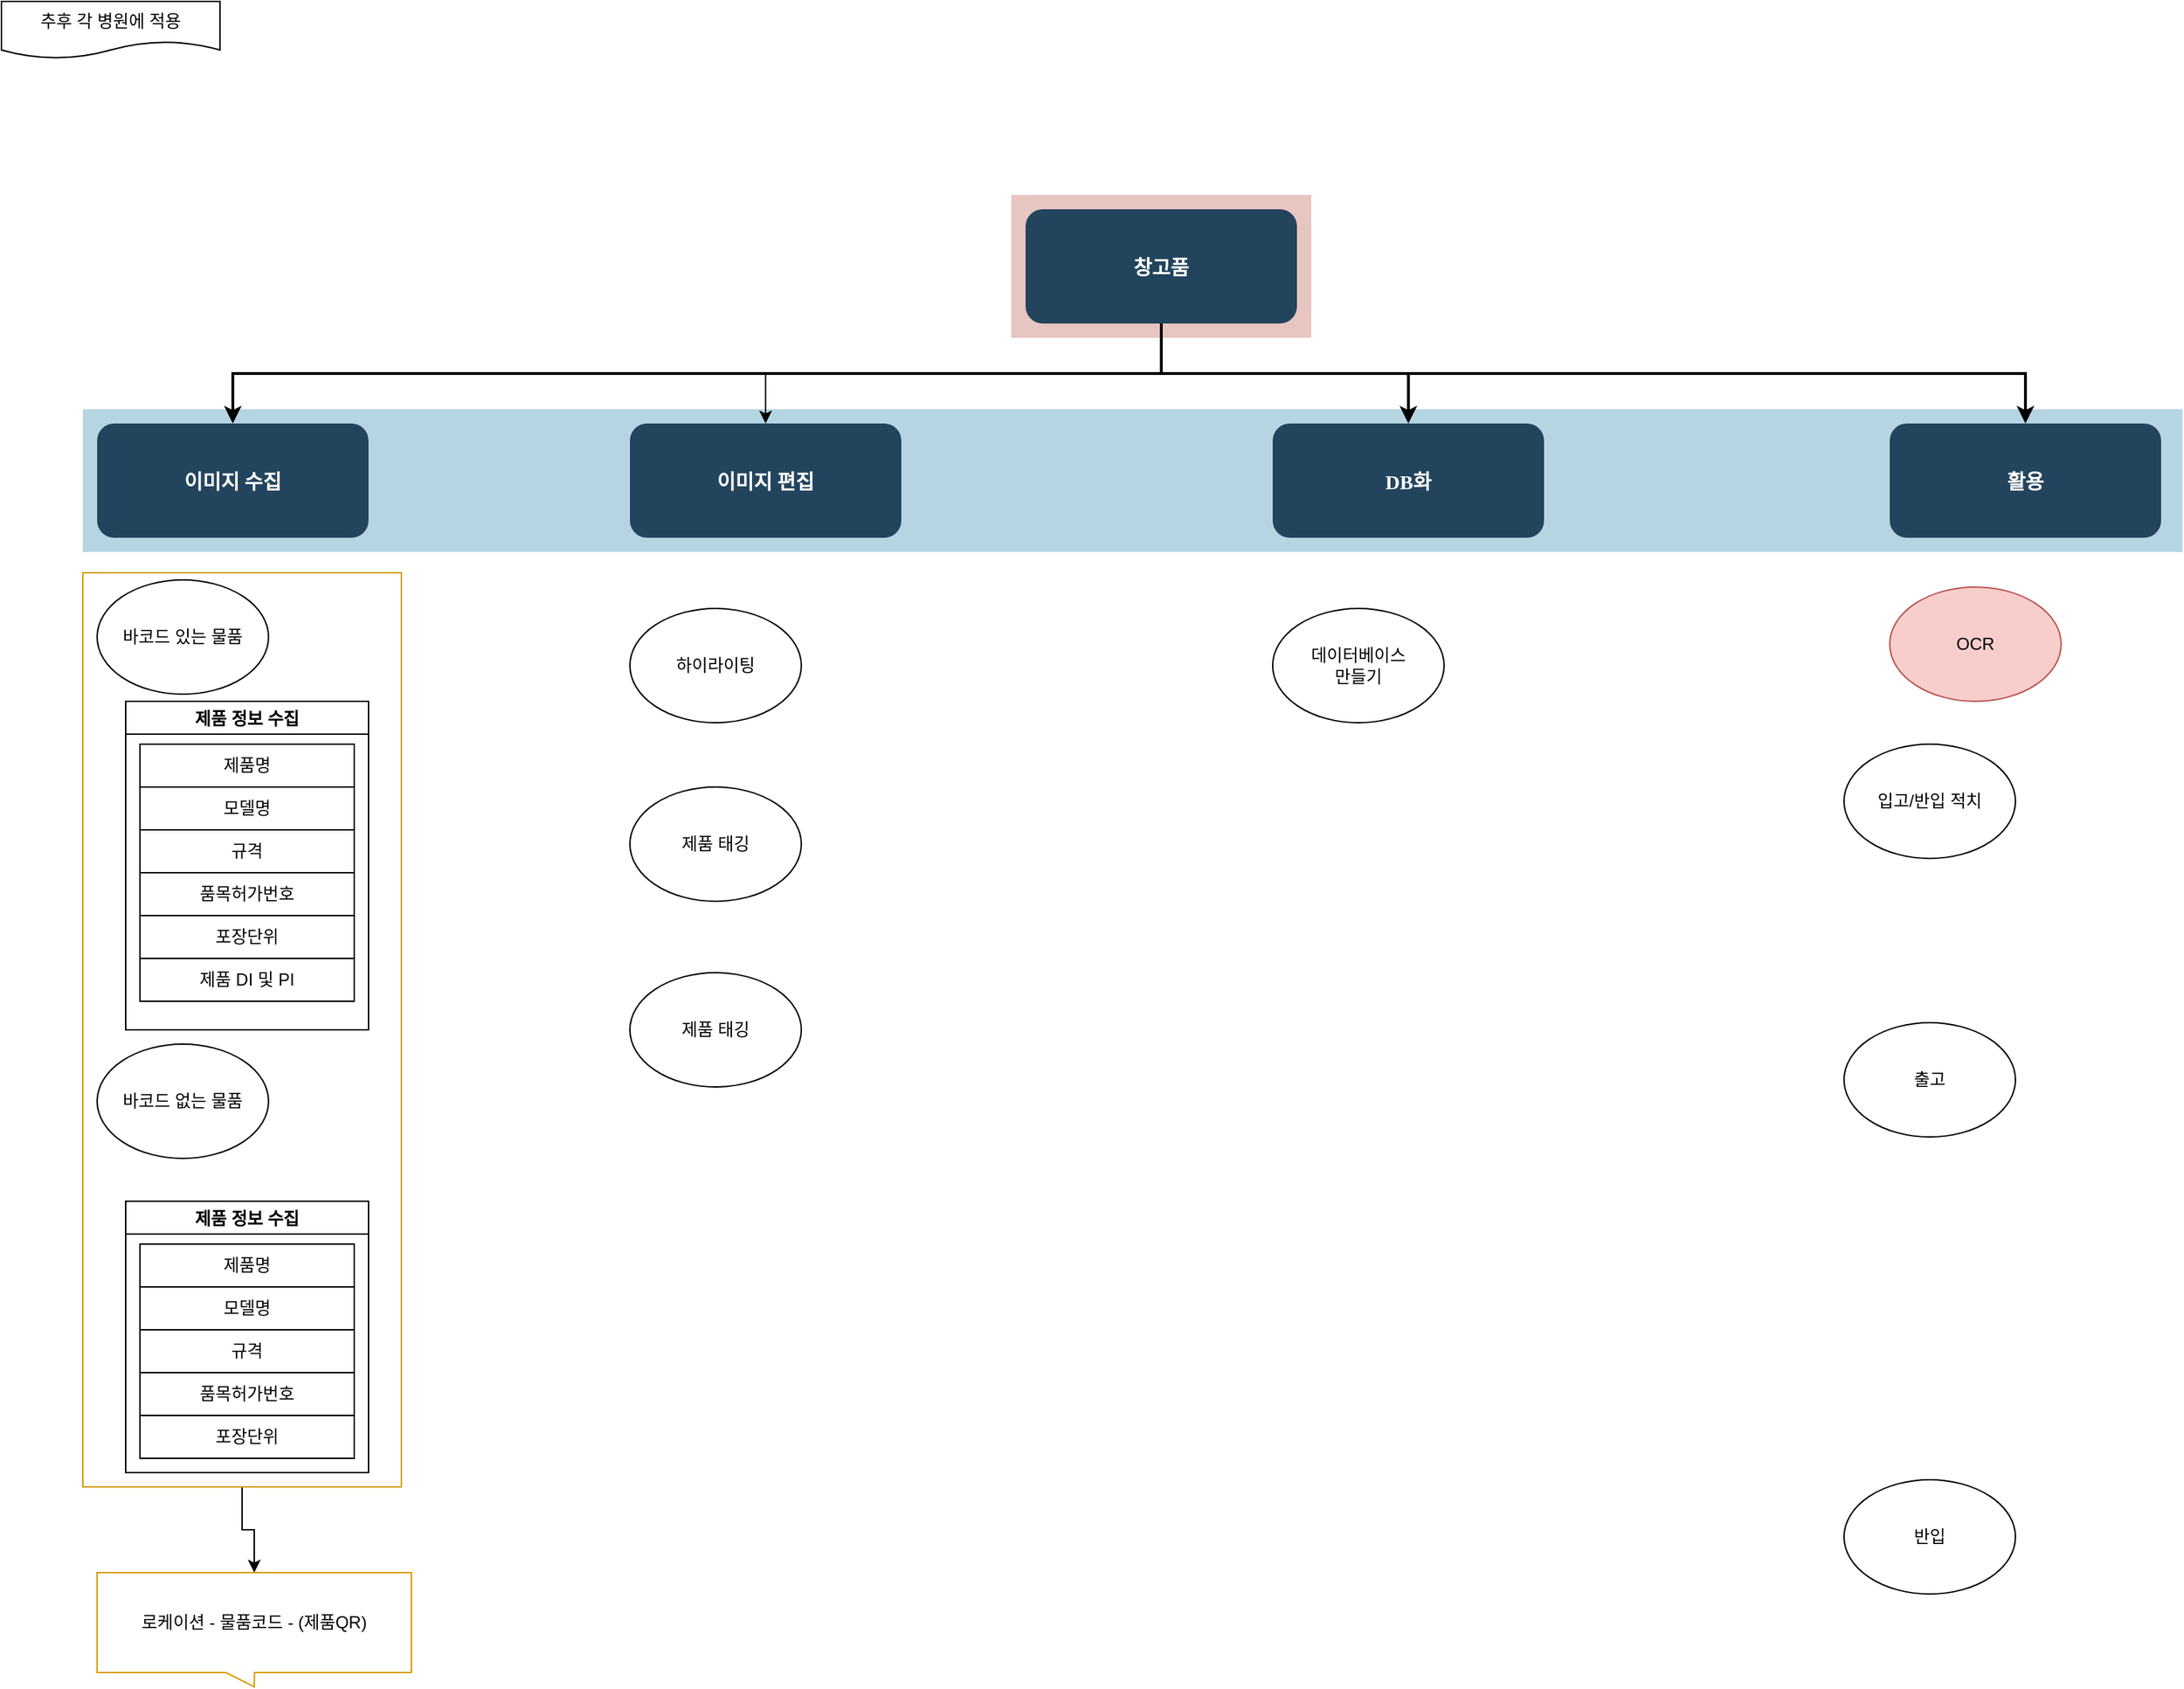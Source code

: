 <mxfile version="14.8.0" type="github">
  <diagram name="Page-1" id="2c0d36ab-eaac-3732-788b-9136903baeff">
    <mxGraphModel dx="1673" dy="829" grid="1" gridSize="10" guides="1" tooltips="1" connect="1" arrows="1" fold="1" page="1" pageScale="1.5" pageWidth="1169" pageHeight="827" background="none" math="0" shadow="0">
      <root>
        <mxCell id="0" />
        <mxCell id="1" parent="0" />
        <mxCell id="123" value="" style="fillColor=#AE4132;strokeColor=none;opacity=30;" parent="1" vertex="1">
          <mxGeometry x="747" y="175.5" width="210" height="100.0" as="geometry" />
        </mxCell>
        <mxCell id="122" value="" style="fillColor=#10739E;strokeColor=none;opacity=30;" parent="1" vertex="1">
          <mxGeometry x="97" y="325.5" width="1470" height="100.0" as="geometry" />
        </mxCell>
        <mxCell id="2" value="창고품" style="rounded=1;fillColor=#23445D;gradientColor=none;strokeColor=none;fontColor=#FFFFFF;fontStyle=1;fontFamily=Tahoma;fontSize=14" parent="1" vertex="1">
          <mxGeometry x="757" y="185.5" width="190" height="80" as="geometry" />
        </mxCell>
        <mxCell id="4" value="활용" style="rounded=1;fillColor=#23445D;gradientColor=none;strokeColor=none;fontColor=#FFFFFF;fontStyle=1;fontFamily=Tahoma;fontSize=14" parent="1" vertex="1">
          <mxGeometry x="1362.0" y="335.5" width="190" height="80" as="geometry" />
        </mxCell>
        <mxCell id="9" value="" style="edgeStyle=elbowEdgeStyle;elbow=vertical;strokeWidth=2;rounded=0" parent="1" source="2" target="4" edge="1">
          <mxGeometry x="337" y="215.5" width="100" height="100" as="geometry">
            <mxPoint x="337" y="315.5" as="sourcePoint" />
            <mxPoint x="437" y="215.5" as="targetPoint" />
          </mxGeometry>
        </mxCell>
        <mxCell id="12" value="DB화" style="rounded=1;fillColor=#23445D;gradientColor=none;strokeColor=none;fontColor=#FFFFFF;fontStyle=1;fontFamily=Tahoma;fontSize=14" parent="1" vertex="1">
          <mxGeometry x="930.0" y="335.5" width="190" height="80" as="geometry" />
        </mxCell>
        <mxCell id="13" value="이미지 수집" style="rounded=1;fillColor=#23445D;gradientColor=none;strokeColor=none;fontColor=#FFFFFF;fontStyle=1;fontFamily=Tahoma;fontSize=14" parent="1" vertex="1">
          <mxGeometry x="107" y="335.5" width="190" height="80" as="geometry" />
        </mxCell>
        <mxCell id="59" value="" style="edgeStyle=elbowEdgeStyle;elbow=vertical;strokeWidth=2;rounded=0" parent="1" source="2" target="12" edge="1">
          <mxGeometry x="347" y="225.5" width="100" height="100" as="geometry">
            <mxPoint x="862.0" y="275.5" as="sourcePoint" />
            <mxPoint x="1467.0" y="345.5" as="targetPoint" />
          </mxGeometry>
        </mxCell>
        <mxCell id="61" value="" style="edgeStyle=elbowEdgeStyle;elbow=vertical;strokeWidth=2;rounded=0" parent="1" source="2" target="13" edge="1">
          <mxGeometry x="-23" y="135.5" width="100" height="100" as="geometry">
            <mxPoint x="-23" y="235.5" as="sourcePoint" />
            <mxPoint x="77" y="135.5" as="targetPoint" />
          </mxGeometry>
        </mxCell>
        <mxCell id="otnFeGUagMU2zySuc4kF-125" style="edgeStyle=orthogonalEdgeStyle;rounded=0;orthogonalLoop=1;jettySize=auto;html=1;entryX=0.5;entryY=0;entryDx=0;entryDy=0;" edge="1" parent="1" target="otnFeGUagMU2zySuc4kF-123">
          <mxGeometry relative="1" as="geometry">
            <mxPoint x="575" y="300" as="targetPoint" />
            <mxPoint x="575" y="300" as="sourcePoint" />
          </mxGeometry>
        </mxCell>
        <mxCell id="otnFeGUagMU2zySuc4kF-123" value="이미지 편집" style="rounded=1;fillColor=#23445D;gradientColor=none;strokeColor=none;fontColor=#FFFFFF;fontStyle=1;fontFamily=Tahoma;fontSize=14" vertex="1" parent="1">
          <mxGeometry x="480.0" y="335.5" width="190" height="80" as="geometry" />
        </mxCell>
        <mxCell id="otnFeGUagMU2zySuc4kF-126" value="입고/반입 적치" style="ellipse;whiteSpace=wrap;html=1;" vertex="1" parent="1">
          <mxGeometry x="1330" y="560" width="120" height="80" as="geometry" />
        </mxCell>
        <mxCell id="otnFeGUagMU2zySuc4kF-127" value="출고" style="ellipse;whiteSpace=wrap;html=1;" vertex="1" parent="1">
          <mxGeometry x="1330" y="755" width="120" height="80" as="geometry" />
        </mxCell>
        <mxCell id="otnFeGUagMU2zySuc4kF-128" value="반입" style="ellipse;whiteSpace=wrap;html=1;" vertex="1" parent="1">
          <mxGeometry x="1330" y="1075" width="120" height="80" as="geometry" />
        </mxCell>
        <mxCell id="otnFeGUagMU2zySuc4kF-130" value="OCR" style="ellipse;whiteSpace=wrap;html=1;fillColor=#f8cecc;strokeColor=#b85450;" vertex="1" parent="1">
          <mxGeometry x="1362" y="450" width="120" height="80" as="geometry" />
        </mxCell>
        <mxCell id="otnFeGUagMU2zySuc4kF-131" value="하이라이팅" style="ellipse;whiteSpace=wrap;html=1;" vertex="1" parent="1">
          <mxGeometry x="480" y="465" width="120" height="80" as="geometry" />
        </mxCell>
        <mxCell id="otnFeGUagMU2zySuc4kF-132" value="바코드 있는 물품" style="ellipse;whiteSpace=wrap;html=1;" vertex="1" parent="1">
          <mxGeometry x="107" y="445" width="120" height="80" as="geometry" />
        </mxCell>
        <mxCell id="otnFeGUagMU2zySuc4kF-133" value="바코드 없는 물품" style="ellipse;whiteSpace=wrap;html=1;" vertex="1" parent="1">
          <mxGeometry x="107" y="770" width="120" height="80" as="geometry" />
        </mxCell>
        <mxCell id="otnFeGUagMU2zySuc4kF-134" value="추후 각 병원에 적용" style="shape=document;whiteSpace=wrap;html=1;boundedLbl=1;" vertex="1" parent="1">
          <mxGeometry x="40" y="40" width="153" height="40" as="geometry" />
        </mxCell>
        <mxCell id="otnFeGUagMU2zySuc4kF-136" value="제품 정보 수집" style="swimlane;" vertex="1" parent="1">
          <mxGeometry x="127" y="530" width="170" height="230" as="geometry">
            <mxRectangle x="120" y="560" width="110" height="23" as="alternateBounds" />
          </mxGeometry>
        </mxCell>
        <mxCell id="otnFeGUagMU2zySuc4kF-137" value="제품명" style="whiteSpace=wrap;html=1;" vertex="1" parent="otnFeGUagMU2zySuc4kF-136">
          <mxGeometry x="10" y="30" width="150" height="30" as="geometry" />
        </mxCell>
        <mxCell id="otnFeGUagMU2zySuc4kF-138" value="모델명" style="whiteSpace=wrap;html=1;" vertex="1" parent="otnFeGUagMU2zySuc4kF-136">
          <mxGeometry x="10" y="60" width="150" height="30" as="geometry" />
        </mxCell>
        <mxCell id="otnFeGUagMU2zySuc4kF-139" value="규격" style="whiteSpace=wrap;html=1;" vertex="1" parent="otnFeGUagMU2zySuc4kF-136">
          <mxGeometry x="10" y="90" width="150" height="30" as="geometry" />
        </mxCell>
        <mxCell id="otnFeGUagMU2zySuc4kF-140" value="품목허가번호" style="whiteSpace=wrap;html=1;" vertex="1" parent="otnFeGUagMU2zySuc4kF-136">
          <mxGeometry x="10" y="120" width="150" height="30" as="geometry" />
        </mxCell>
        <mxCell id="otnFeGUagMU2zySuc4kF-141" value="포장단위" style="whiteSpace=wrap;html=1;" vertex="1" parent="otnFeGUagMU2zySuc4kF-136">
          <mxGeometry x="10" y="150" width="150" height="30" as="geometry" />
        </mxCell>
        <mxCell id="otnFeGUagMU2zySuc4kF-148" value="제품 DI 및 PI" style="whiteSpace=wrap;html=1;" vertex="1" parent="otnFeGUagMU2zySuc4kF-136">
          <mxGeometry x="10" y="180" width="150" height="30" as="geometry" />
        </mxCell>
        <mxCell id="otnFeGUagMU2zySuc4kF-142" value="제품 정보 수집" style="swimlane;" vertex="1" parent="1">
          <mxGeometry x="127" y="880" width="170" height="190" as="geometry">
            <mxRectangle x="120" y="560" width="110" height="23" as="alternateBounds" />
          </mxGeometry>
        </mxCell>
        <mxCell id="otnFeGUagMU2zySuc4kF-143" value="제품명" style="whiteSpace=wrap;html=1;" vertex="1" parent="otnFeGUagMU2zySuc4kF-142">
          <mxGeometry x="10" y="30" width="150" height="30" as="geometry" />
        </mxCell>
        <mxCell id="otnFeGUagMU2zySuc4kF-144" value="모델명" style="whiteSpace=wrap;html=1;" vertex="1" parent="otnFeGUagMU2zySuc4kF-142">
          <mxGeometry x="10" y="60" width="150" height="30" as="geometry" />
        </mxCell>
        <mxCell id="otnFeGUagMU2zySuc4kF-145" value="규격" style="whiteSpace=wrap;html=1;" vertex="1" parent="otnFeGUagMU2zySuc4kF-142">
          <mxGeometry x="10" y="90" width="150" height="30" as="geometry" />
        </mxCell>
        <mxCell id="otnFeGUagMU2zySuc4kF-146" value="품목허가번호" style="whiteSpace=wrap;html=1;" vertex="1" parent="otnFeGUagMU2zySuc4kF-142">
          <mxGeometry x="10" y="120" width="150" height="30" as="geometry" />
        </mxCell>
        <mxCell id="otnFeGUagMU2zySuc4kF-147" value="포장단위" style="whiteSpace=wrap;html=1;" vertex="1" parent="otnFeGUagMU2zySuc4kF-142">
          <mxGeometry x="10" y="150" width="150" height="30" as="geometry" />
        </mxCell>
        <mxCell id="otnFeGUagMU2zySuc4kF-153" value="" style="edgeStyle=orthogonalEdgeStyle;rounded=0;orthogonalLoop=1;jettySize=auto;html=1;" edge="1" parent="1" source="otnFeGUagMU2zySuc4kF-150" target="otnFeGUagMU2zySuc4kF-152">
          <mxGeometry relative="1" as="geometry" />
        </mxCell>
        <mxCell id="otnFeGUagMU2zySuc4kF-150" value="" style="rounded=0;whiteSpace=wrap;html=1;strokeColor=#d79b00;fillColor=none;" vertex="1" parent="1">
          <mxGeometry x="97" y="440" width="223" height="640" as="geometry" />
        </mxCell>
        <mxCell id="otnFeGUagMU2zySuc4kF-152" value="로케이션 - 물품코드 - (제품QR)" style="shape=callout;rounded=0;whiteSpace=wrap;html=1;perimeter=calloutPerimeter;strokeColor=#d79b00;fillColor=none;size=10;position=0.41;" vertex="1" parent="1">
          <mxGeometry x="107" y="1140" width="220" height="80" as="geometry" />
        </mxCell>
        <mxCell id="otnFeGUagMU2zySuc4kF-154" value="데이터베이스&lt;br&gt;만들기" style="ellipse;whiteSpace=wrap;html=1;" vertex="1" parent="1">
          <mxGeometry x="930" y="465" width="120" height="80" as="geometry" />
        </mxCell>
        <mxCell id="otnFeGUagMU2zySuc4kF-155" value="제품 태깅" style="ellipse;whiteSpace=wrap;html=1;" vertex="1" parent="1">
          <mxGeometry x="480" y="590" width="120" height="80" as="geometry" />
        </mxCell>
        <mxCell id="otnFeGUagMU2zySuc4kF-156" value="제품 태깅" style="ellipse;whiteSpace=wrap;html=1;" vertex="1" parent="1">
          <mxGeometry x="480" y="720" width="120" height="80" as="geometry" />
        </mxCell>
      </root>
    </mxGraphModel>
  </diagram>
</mxfile>
